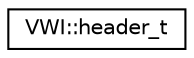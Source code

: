 digraph "Graphical Class Hierarchy"
{
  edge [fontname="Helvetica",fontsize="10",labelfontname="Helvetica",labelfontsize="10"];
  node [fontname="Helvetica",fontsize="10",shape=record];
  rankdir="LR";
  Node1 [label="VWI::header_t",height=0.2,width=0.4,color="black", fillcolor="white", style="filled",URL="$de/da8/structVWI_1_1header__t.html"];
}
